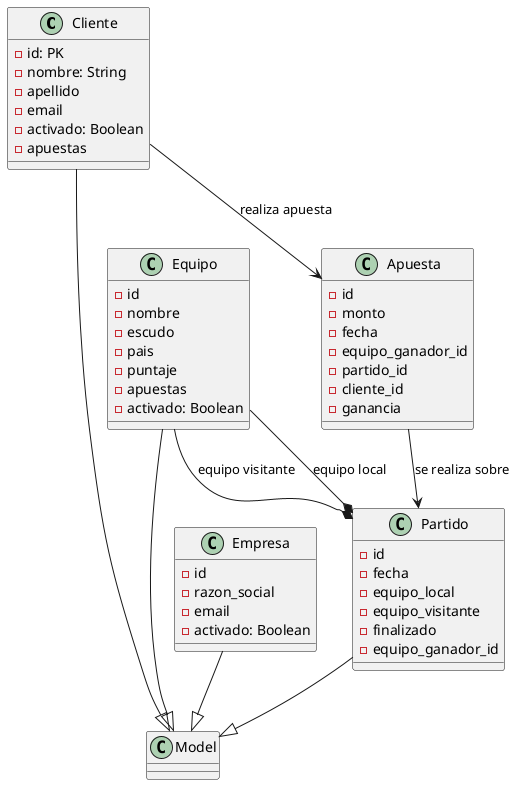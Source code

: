 @startuml
class Cliente {
    - id: PK
    - nombre: String
    - apellido
    - email 
    - activado: Boolean
    - apuestas
}

class Empresa {
    - id
    - razon_social
    - email
    - activado: Boolean
}

class Equipo {
    - id
    - nombre
    - escudo
    - pais 
    - puntaje 
    - apuestas
    - activado: Boolean
}

class Apuesta {
    - id 
    - monto
    - fecha
    - equipo_ganador_id
    - partido_id
    - cliente_id
    - ganancia 
}

class Partido {
    - id
    - fecha 
    - equipo_local
    - equipo_visitante
    - finalizado 
    - equipo_ganador_id
}

Equipo --* Partido: equipo local
Equipo --* Partido: equipo visitante

Cliente --> Apuesta: realiza apuesta

Cliente --|> Model
Empresa --|> Model
Partido --|> Model
Equipo --|> Model

Apuesta --> Partido: se realiza sobre


@enduml

